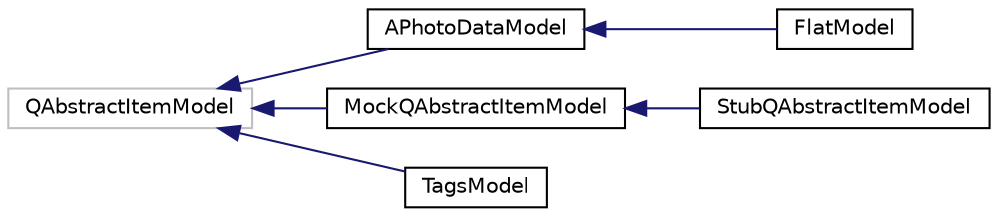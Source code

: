 digraph "Graphical Class Hierarchy"
{
 // LATEX_PDF_SIZE
  edge [fontname="Helvetica",fontsize="10",labelfontname="Helvetica",labelfontsize="10"];
  node [fontname="Helvetica",fontsize="10",shape=record];
  rankdir="LR";
  Node235 [label="QAbstractItemModel",height=0.2,width=0.4,color="grey75", fillcolor="white", style="filled",tooltip=" "];
  Node235 -> Node0 [dir="back",color="midnightblue",fontsize="10",style="solid",fontname="Helvetica"];
  Node0 [label="APhotoDataModel",height=0.2,width=0.4,color="black", fillcolor="white", style="filled",URL="$class_a_photo_data_model.html",tooltip=" "];
  Node0 -> Node1 [dir="back",color="midnightblue",fontsize="10",style="solid",fontname="Helvetica"];
  Node1 [label="FlatModel",height=0.2,width=0.4,color="black", fillcolor="white", style="filled",URL="$class_flat_model.html",tooltip=" "];
  Node235 -> Node238 [dir="back",color="midnightblue",fontsize="10",style="solid",fontname="Helvetica"];
  Node238 [label="MockQAbstractItemModel",height=0.2,width=0.4,color="black", fillcolor="white", style="filled",URL="$struct_mock_q_abstract_item_model.html",tooltip=" "];
  Node238 -> Node239 [dir="back",color="midnightblue",fontsize="10",style="solid",fontname="Helvetica"];
  Node239 [label="StubQAbstractItemModel",height=0.2,width=0.4,color="black", fillcolor="white", style="filled",URL="$struct_stub_q_abstract_item_model.html",tooltip=" "];
  Node235 -> Node240 [dir="back",color="midnightblue",fontsize="10",style="solid",fontname="Helvetica"];
  Node240 [label="TagsModel",height=0.2,width=0.4,color="black", fillcolor="white", style="filled",URL="$class_tags_model.html",tooltip=" "];
}
